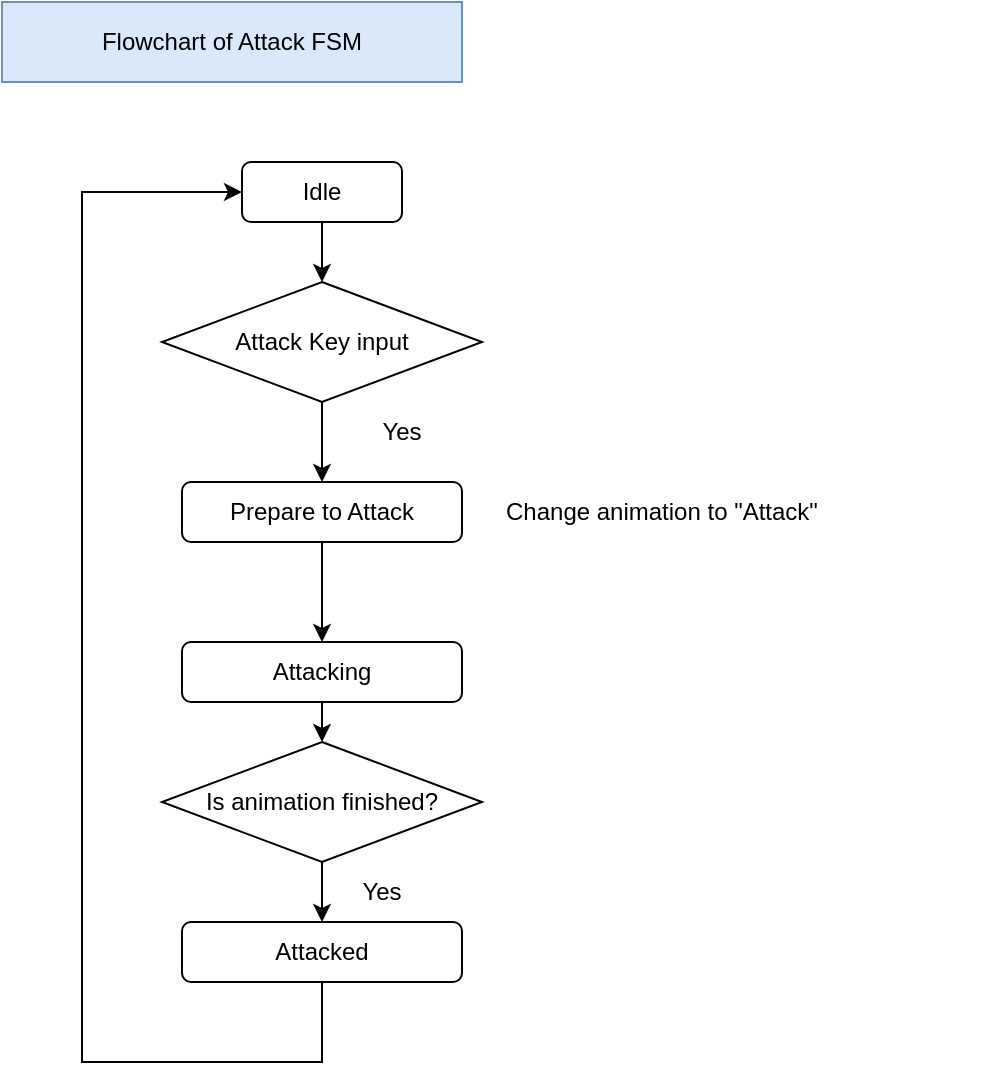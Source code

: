 <mxfile version="16.6.3" type="device"><diagram id="C5RBs43oDa-KdzZeNtuy" name="Page-1"><mxGraphModel dx="782" dy="468" grid="1" gridSize="10" guides="1" tooltips="1" connect="1" arrows="1" fold="1" page="1" pageScale="1" pageWidth="827" pageHeight="1169" math="0" shadow="0"><root><mxCell id="WIyWlLk6GJQsqaUBKTNV-0"/><mxCell id="WIyWlLk6GJQsqaUBKTNV-1" parent="WIyWlLk6GJQsqaUBKTNV-0"/><mxCell id="-acBfA3nbc5-m3wtT9Ly-0" value="Idle" style="rounded=1;whiteSpace=wrap;html=1;" vertex="1" parent="WIyWlLk6GJQsqaUBKTNV-1"><mxGeometry x="120" y="80" width="80" height="30" as="geometry"/></mxCell><mxCell id="-acBfA3nbc5-m3wtT9Ly-2" value="Flowchart of Attack FSM" style="rounded=0;whiteSpace=wrap;html=1;fillColor=#dae8fc;strokeColor=#6c8ebf;" vertex="1" parent="WIyWlLk6GJQsqaUBKTNV-1"><mxGeometry width="230" height="40" as="geometry"/></mxCell><mxCell id="-acBfA3nbc5-m3wtT9Ly-3" value="Prepare to Attack" style="rounded=1;whiteSpace=wrap;html=1;" vertex="1" parent="WIyWlLk6GJQsqaUBKTNV-1"><mxGeometry x="90" y="240" width="140" height="30" as="geometry"/></mxCell><mxCell id="-acBfA3nbc5-m3wtT9Ly-4" value="Attacking" style="rounded=1;whiteSpace=wrap;html=1;" vertex="1" parent="WIyWlLk6GJQsqaUBKTNV-1"><mxGeometry x="90" y="320" width="140" height="30" as="geometry"/></mxCell><mxCell id="-acBfA3nbc5-m3wtT9Ly-5" value="Attacked" style="rounded=1;whiteSpace=wrap;html=1;" vertex="1" parent="WIyWlLk6GJQsqaUBKTNV-1"><mxGeometry x="90" y="460" width="140" height="30" as="geometry"/></mxCell><mxCell id="-acBfA3nbc5-m3wtT9Ly-8" value="Attack Key input" style="rhombus;whiteSpace=wrap;html=1;" vertex="1" parent="WIyWlLk6GJQsqaUBKTNV-1"><mxGeometry x="80" y="140" width="160" height="60" as="geometry"/></mxCell><mxCell id="-acBfA3nbc5-m3wtT9Ly-9" value="" style="endArrow=classic;html=1;rounded=0;exitX=0.5;exitY=1;exitDx=0;exitDy=0;entryX=0.5;entryY=0;entryDx=0;entryDy=0;" edge="1" parent="WIyWlLk6GJQsqaUBKTNV-1" source="-acBfA3nbc5-m3wtT9Ly-0" target="-acBfA3nbc5-m3wtT9Ly-8"><mxGeometry width="50" height="50" relative="1" as="geometry"><mxPoint x="330" y="250" as="sourcePoint"/><mxPoint x="380" y="200" as="targetPoint"/></mxGeometry></mxCell><mxCell id="-acBfA3nbc5-m3wtT9Ly-10" value="" style="endArrow=classic;html=1;rounded=0;exitX=0.5;exitY=1;exitDx=0;exitDy=0;" edge="1" parent="WIyWlLk6GJQsqaUBKTNV-1" source="-acBfA3nbc5-m3wtT9Ly-8" target="-acBfA3nbc5-m3wtT9Ly-3"><mxGeometry width="50" height="50" relative="1" as="geometry"><mxPoint x="170" y="120" as="sourcePoint"/><mxPoint x="170" y="150" as="targetPoint"/></mxGeometry></mxCell><mxCell id="-acBfA3nbc5-m3wtT9Ly-11" value="Yes" style="text;html=1;strokeColor=none;fillColor=none;align=center;verticalAlign=middle;whiteSpace=wrap;rounded=0;" vertex="1" parent="WIyWlLk6GJQsqaUBKTNV-1"><mxGeometry x="170" y="200" width="60" height="30" as="geometry"/></mxCell><mxCell id="-acBfA3nbc5-m3wtT9Ly-12" value="Change animation to &quot;Attack&quot;" style="text;html=1;strokeColor=none;fillColor=none;align=left;verticalAlign=middle;whiteSpace=wrap;rounded=0;" vertex="1" parent="WIyWlLk6GJQsqaUBKTNV-1"><mxGeometry x="250" y="240" width="250" height="30" as="geometry"/></mxCell><mxCell id="-acBfA3nbc5-m3wtT9Ly-13" value="" style="endArrow=classic;html=1;rounded=0;exitX=0.5;exitY=1;exitDx=0;exitDy=0;entryX=0.5;entryY=0;entryDx=0;entryDy=0;" edge="1" parent="WIyWlLk6GJQsqaUBKTNV-1" source="-acBfA3nbc5-m3wtT9Ly-3" target="-acBfA3nbc5-m3wtT9Ly-4"><mxGeometry width="50" height="50" relative="1" as="geometry"><mxPoint x="330" y="250" as="sourcePoint"/><mxPoint x="380" y="200" as="targetPoint"/></mxGeometry></mxCell><mxCell id="-acBfA3nbc5-m3wtT9Ly-16" value="Is animation finished?" style="rhombus;whiteSpace=wrap;html=1;" vertex="1" parent="WIyWlLk6GJQsqaUBKTNV-1"><mxGeometry x="80" y="370" width="160" height="60" as="geometry"/></mxCell><mxCell id="-acBfA3nbc5-m3wtT9Ly-17" value="" style="endArrow=classic;html=1;rounded=0;exitX=0.5;exitY=1;exitDx=0;exitDy=0;entryX=0.5;entryY=0;entryDx=0;entryDy=0;" edge="1" parent="WIyWlLk6GJQsqaUBKTNV-1" source="-acBfA3nbc5-m3wtT9Ly-4" target="-acBfA3nbc5-m3wtT9Ly-16"><mxGeometry width="50" height="50" relative="1" as="geometry"><mxPoint x="330" y="350" as="sourcePoint"/><mxPoint x="380" y="300" as="targetPoint"/></mxGeometry></mxCell><mxCell id="-acBfA3nbc5-m3wtT9Ly-20" value="" style="endArrow=classic;html=1;rounded=0;exitX=0.5;exitY=1;exitDx=0;exitDy=0;entryX=0.5;entryY=0;entryDx=0;entryDy=0;" edge="1" parent="WIyWlLk6GJQsqaUBKTNV-1" source="-acBfA3nbc5-m3wtT9Ly-16" target="-acBfA3nbc5-m3wtT9Ly-5"><mxGeometry width="50" height="50" relative="1" as="geometry"><mxPoint x="170" y="360" as="sourcePoint"/><mxPoint x="170" y="380" as="targetPoint"/></mxGeometry></mxCell><mxCell id="-acBfA3nbc5-m3wtT9Ly-21" value="Yes" style="text;html=1;strokeColor=none;fillColor=none;align=center;verticalAlign=middle;whiteSpace=wrap;rounded=0;" vertex="1" parent="WIyWlLk6GJQsqaUBKTNV-1"><mxGeometry x="160" y="430" width="60" height="30" as="geometry"/></mxCell><mxCell id="-acBfA3nbc5-m3wtT9Ly-22" value="" style="endArrow=classic;html=1;rounded=0;exitX=0.5;exitY=1;exitDx=0;exitDy=0;entryX=0;entryY=0.5;entryDx=0;entryDy=0;" edge="1" parent="WIyWlLk6GJQsqaUBKTNV-1" source="-acBfA3nbc5-m3wtT9Ly-5" target="-acBfA3nbc5-m3wtT9Ly-0"><mxGeometry width="50" height="50" relative="1" as="geometry"><mxPoint x="330" y="350" as="sourcePoint"/><mxPoint x="380" y="300" as="targetPoint"/><Array as="points"><mxPoint x="160" y="530"/><mxPoint x="40" y="530"/><mxPoint x="40" y="95"/></Array></mxGeometry></mxCell></root></mxGraphModel></diagram></mxfile>